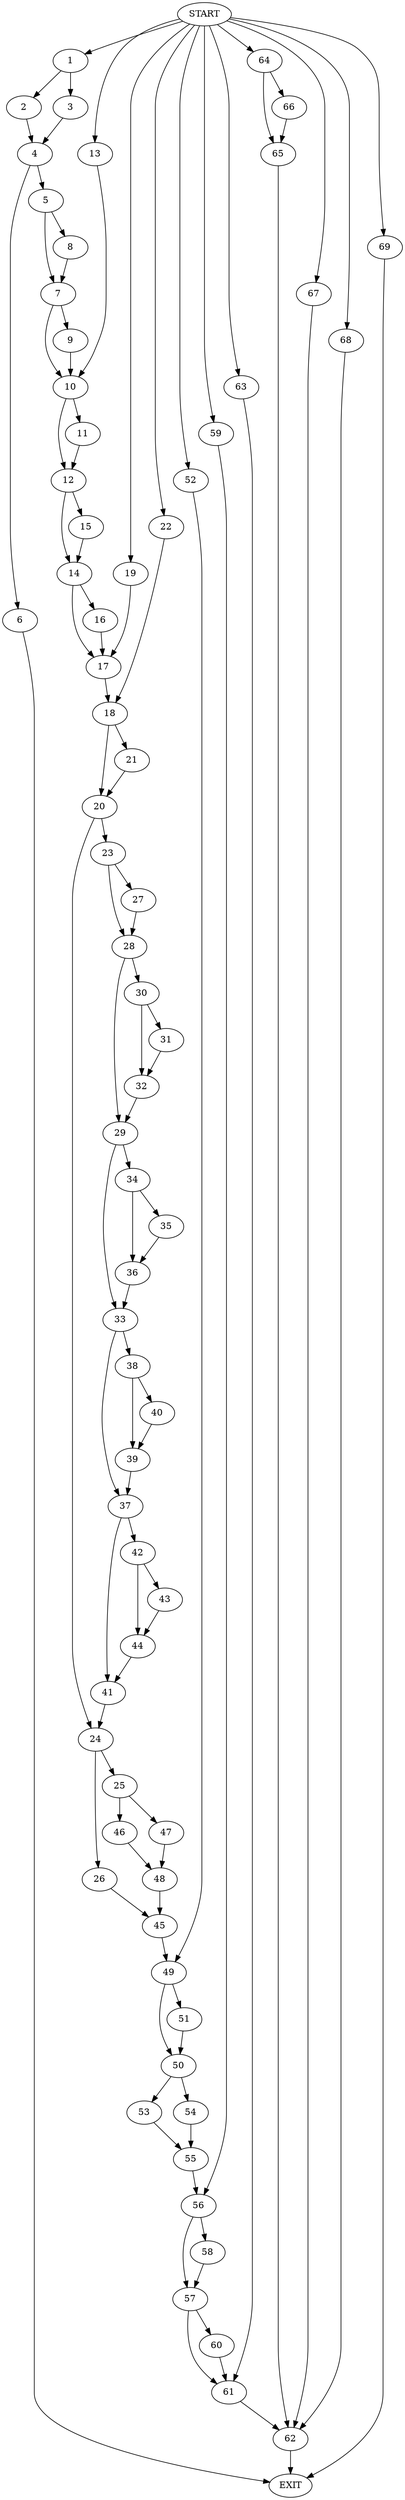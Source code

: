 digraph {
0 [label="START"]
70 [label="EXIT"]
0 -> 1
1 -> 2
1 -> 3
3 -> 4
2 -> 4
4 -> 5
4 -> 6
6 -> 70
5 -> 7
5 -> 8
7 -> 9
7 -> 10
8 -> 7
9 -> 10
10 -> 11
10 -> 12
0 -> 13
13 -> 10
11 -> 12
12 -> 14
12 -> 15
15 -> 14
14 -> 16
14 -> 17
16 -> 17
17 -> 18
0 -> 19
19 -> 17
18 -> 20
18 -> 21
0 -> 22
22 -> 18
20 -> 23
20 -> 24
21 -> 20
24 -> 25
24 -> 26
23 -> 27
23 -> 28
27 -> 28
28 -> 29
28 -> 30
30 -> 31
30 -> 32
29 -> 33
29 -> 34
32 -> 29
31 -> 32
34 -> 35
34 -> 36
33 -> 37
33 -> 38
35 -> 36
36 -> 33
38 -> 39
38 -> 40
37 -> 41
37 -> 42
40 -> 39
39 -> 37
42 -> 43
42 -> 44
41 -> 24
43 -> 44
44 -> 41
26 -> 45
25 -> 46
25 -> 47
47 -> 48
46 -> 48
48 -> 45
45 -> 49
49 -> 50
49 -> 51
0 -> 52
52 -> 49
51 -> 50
50 -> 53
50 -> 54
54 -> 55
53 -> 55
55 -> 56
56 -> 57
56 -> 58
0 -> 59
59 -> 56
58 -> 57
57 -> 60
57 -> 61
61 -> 62
60 -> 61
0 -> 63
63 -> 61
62 -> 70
0 -> 64
64 -> 65
64 -> 66
66 -> 65
65 -> 62
0 -> 67
67 -> 62
0 -> 68
68 -> 62
0 -> 69
69 -> 70
}
